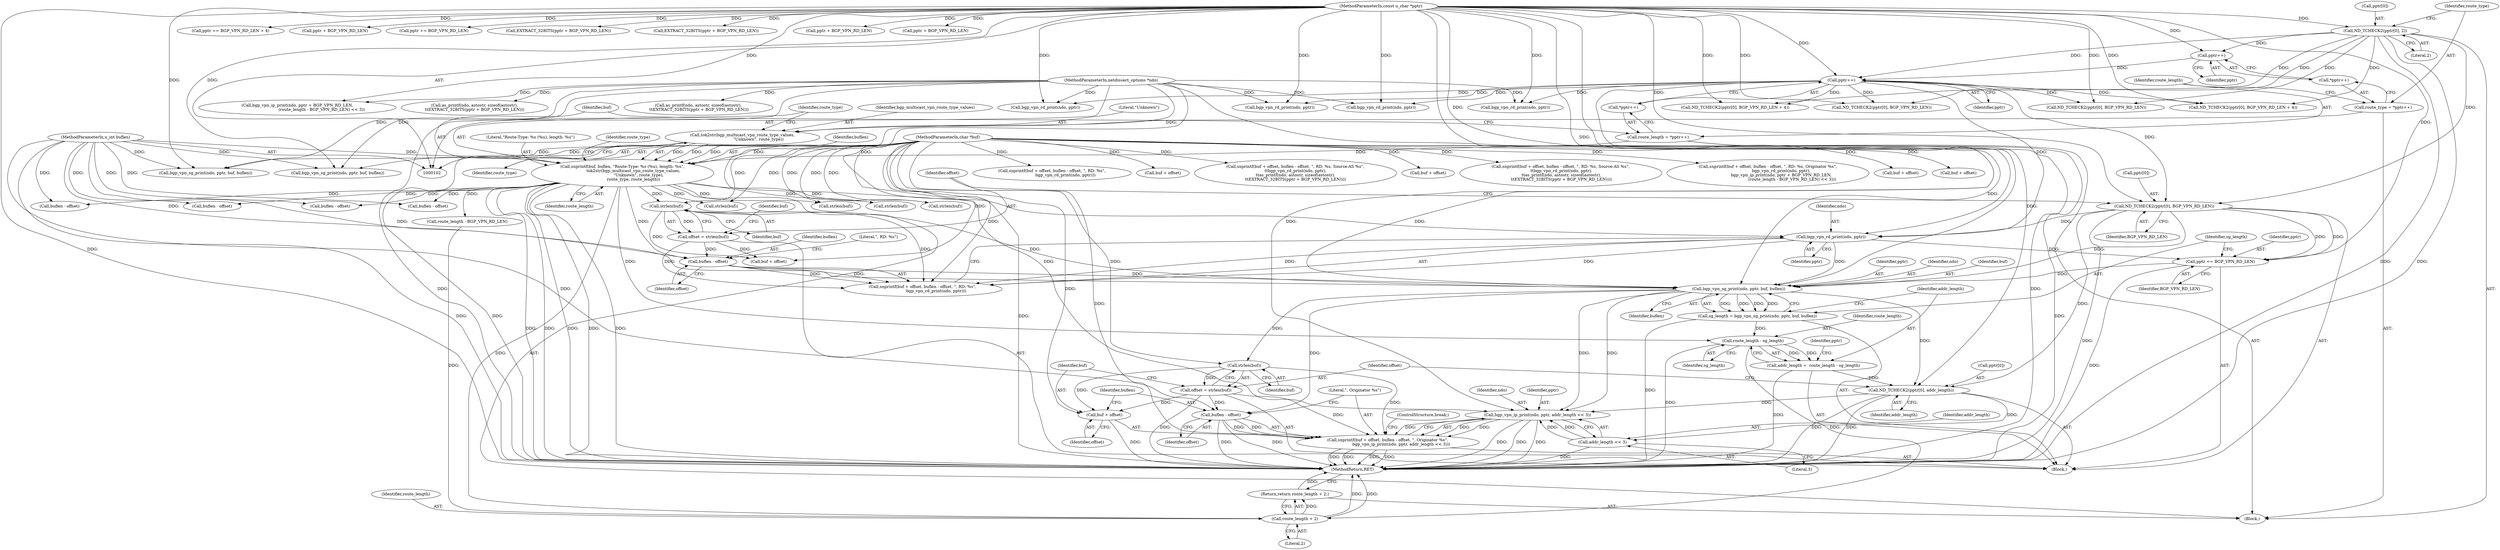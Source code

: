 digraph "0_tcpdump_d515b4b4a300479cdf1a6e0d1bb95bc1f9fee514@pointer" {
"1000232" [label="(Call,bgp_vpn_sg_print(ndo, pptr, buf, buflen))"];
"1000224" [label="(Call,bgp_vpn_rd_print(ndo, pptr))"];
"1000103" [label="(MethodParameterIn,netdissect_options *ndo)"];
"1000207" [label="(Call,ND_TCHECK2(pptr[0], BGP_VPN_RD_LEN))"];
"1000113" [label="(Call,ND_TCHECK2(pptr[0], 2))"];
"1000104" [label="(MethodParameterIn,const u_char *pptr)"];
"1000126" [label="(Call,pptr++)"];
"1000121" [label="(Call,pptr++)"];
"1000227" [label="(Call,pptr += BGP_VPN_RD_LEN)"];
"1000105" [label="(MethodParameterIn,char *buf)"];
"1000214" [label="(Call,strlen(buf))"];
"1000128" [label="(Call,snprintf(buf, buflen, \"Route-Type: %s (%u), length: %u\",\n                 tok2str(bgp_multicast_vpn_route_type_values,\n                         \"Unknown\", route_type),\n                 route_type, route_length))"];
"1000106" [label="(MethodParameterIn,u_int buflen)"];
"1000132" [label="(Call,tok2str(bgp_multicast_vpn_route_type_values,\n                         \"Unknown\", route_type))"];
"1000118" [label="(Call,route_type = *pptr++)"];
"1000123" [label="(Call,route_length = *pptr++)"];
"1000220" [label="(Call,buflen - offset)"];
"1000212" [label="(Call,offset = strlen(buf))"];
"1000230" [label="(Call,sg_length = bgp_vpn_sg_print(ndo, pptr, buf, buflen))"];
"1000239" [label="(Call,route_length - sg_length)"];
"1000237" [label="(Call,addr_length =  route_length - sg_length)"];
"1000242" [label="(Call,ND_TCHECK2(pptr[0], addr_length))"];
"1000259" [label="(Call,bgp_vpn_ip_print(ndo, pptr, addr_length << 3))"];
"1000251" [label="(Call,snprintf(buf + offset, buflen - offset, \", Originator %s\",\n                     bgp_vpn_ip_print(ndo, pptr, addr_length << 3)))"];
"1000262" [label="(Call,addr_length << 3)"];
"1000344" [label="(Call,route_length + 2)"];
"1000343" [label="(Return,return route_length + 2;)"];
"1000249" [label="(Call,strlen(buf))"];
"1000247" [label="(Call,offset = strlen(buf))"];
"1000252" [label="(Call,buf + offset)"];
"1000255" [label="(Call,buflen - offset)"];
"1000135" [label="(Identifier,route_type)"];
"1000263" [label="(Identifier,addr_length)"];
"1000274" [label="(Call,strlen(buf))"];
"1000249" [label="(Call,strlen(buf))"];
"1000257" [label="(Identifier,offset)"];
"1000320" [label="(Call,as_printf(ndo, astostr, sizeof(astostr),\n \t\tEXTRACT_32BITS(pptr + BGP_VPN_RD_LEN)))"];
"1000250" [label="(Identifier,buf)"];
"1000213" [label="(Identifier,offset)"];
"1000280" [label="(Call,buflen - offset)"];
"1000232" [label="(Call,bgp_vpn_sg_print(ndo, pptr, buf, buflen))"];
"1000107" [label="(Block,)"];
"1000125" [label="(Call,*pptr++)"];
"1000229" [label="(Identifier,BGP_VPN_RD_LEN)"];
"1000254" [label="(Identifier,offset)"];
"1000345" [label="(Identifier,route_length)"];
"1000196" [label="(Call,as_printf(ndo, astostr, sizeof(astostr),\n\t\tEXTRACT_32BITS(pptr + BGP_VPN_RD_LEN)))"];
"1000134" [label="(Literal,\"Unknown\")"];
"1000239" [label="(Call,route_length - sg_length)"];
"1000230" [label="(Call,sg_length = bgp_vpn_sg_print(ndo, pptr, buf, buflen))"];
"1000222" [label="(Identifier,offset)"];
"1000344" [label="(Call,route_length + 2)"];
"1000186" [label="(Call,buf + offset)"];
"1000183" [label="(Call,strlen(buf))"];
"1000212" [label="(Call,offset = strlen(buf))"];
"1000228" [label="(Identifier,pptr)"];
"1000118" [label="(Call,route_type = *pptr++)"];
"1000123" [label="(Call,route_length = *pptr++)"];
"1000185" [label="(Call,snprintf(buf + offset, buflen - offset, \", RD: %s, Source-AS %s\",\n\t\tbgp_vpn_rd_print(ndo, pptr),\n\t\tas_printf(ndo, astostr, sizeof(astostr),\n\t\tEXTRACT_32BITS(pptr + BGP_VPN_RD_LEN))))"];
"1000104" [label="(MethodParameterIn,const u_char *pptr)"];
"1000261" [label="(Identifier,pptr)"];
"1000243" [label="(Call,pptr[0])"];
"1000142" [label="(Call,ND_TCHECK2(pptr[0], BGP_VPN_RD_LEN))"];
"1000127" [label="(Identifier,pptr)"];
"1000132" [label="(Call,tok2str(bgp_multicast_vpn_route_type_values,\n                         \"Unknown\", route_type))"];
"1000277" [label="(Call,buf + offset)"];
"1000211" [label="(Identifier,BGP_VPN_RD_LEN)"];
"1000236" [label="(Identifier,buflen)"];
"1000140" [label="(Block,)"];
"1000309" [label="(Call,snprintf(buf + offset, buflen - offset, \", RD: %s, Source-AS %s\",\n \t\tbgp_vpn_rd_print(ndo, pptr),\n \t\tas_printf(ndo, astostr, sizeof(astostr),\n \t\tEXTRACT_32BITS(pptr + BGP_VPN_RD_LEN))))"];
"1000290" [label="(Call,bgp_vpn_sg_print(ndo, pptr, buf, buflen))"];
"1000329" [label="(Call,pptr += BGP_VPN_RD_LEN + 4)"];
"1000131" [label="(Literal,\"Route-Type: %s (%u), length: %u\")"];
"1000174" [label="(Call,ND_TCHECK2(pptr[0], BGP_VPN_RD_LEN + 4))"];
"1000149" [label="(Call,strlen(buf))"];
"1000260" [label="(Identifier,ndo)"];
"1000164" [label="(Call,pptr + BGP_VPN_RD_LEN)"];
"1000307" [label="(Call,strlen(buf))"];
"1000346" [label="(Literal,2)"];
"1000233" [label="(Identifier,ndo)"];
"1000284" [label="(Call,bgp_vpn_rd_print(ndo, pptr))"];
"1000343" [label="(Return,return route_length + 2;)"];
"1000313" [label="(Call,buflen - offset)"];
"1000151" [label="(Call,snprintf(buf + offset, buflen - offset, \", RD: %s, Originator %s\",\n                     bgp_vpn_rd_print(ndo, pptr),\n                     bgp_vpn_ip_print(ndo, pptr + BGP_VPN_RD_LEN,\n                                      (route_length - BGP_VPN_RD_LEN) << 3)))"];
"1000287" [label="(Call,pptr += BGP_VPN_RD_LEN)"];
"1000126" [label="(Call,pptr++)"];
"1000259" [label="(Call,bgp_vpn_ip_print(ndo, pptr, addr_length << 3))"];
"1000139" [label="(Identifier,route_type)"];
"1000221" [label="(Identifier,buflen)"];
"1000207" [label="(Call,ND_TCHECK2(pptr[0], BGP_VPN_RD_LEN))"];
"1000235" [label="(Identifier,buf)"];
"1000244" [label="(Identifier,pptr)"];
"1000237" [label="(Call,addr_length =  route_length - sg_length)"];
"1000267" [label="(Call,ND_TCHECK2(pptr[0], BGP_VPN_RD_LEN))"];
"1000298" [label="(Call,ND_TCHECK2(pptr[0], BGP_VPN_RD_LEN + 4))"];
"1000231" [label="(Identifier,sg_length)"];
"1000117" [label="(Literal,2)"];
"1000251" [label="(Call,snprintf(buf + offset, buflen - offset, \", Originator %s\",\n                     bgp_vpn_ip_print(ndo, pptr, addr_length << 3)))"];
"1000217" [label="(Call,buf + offset)"];
"1000119" [label="(Identifier,route_type)"];
"1000240" [label="(Identifier,route_length)"];
"1000224" [label="(Call,bgp_vpn_rd_print(ndo, pptr))"];
"1000103" [label="(MethodParameterIn,netdissect_options *ndo)"];
"1000128" [label="(Call,snprintf(buf, buflen, \"Route-Type: %s (%u), length: %u\",\n                 tok2str(bgp_multicast_vpn_route_type_values,\n                         \"Unknown\", route_type),\n                 route_type, route_length))"];
"1000129" [label="(Identifier,buf)"];
"1000225" [label="(Identifier,ndo)"];
"1000215" [label="(Identifier,buf)"];
"1000201" [label="(Call,EXTRACT_32BITS(pptr + BGP_VPN_RD_LEN))"];
"1000317" [label="(Call,bgp_vpn_rd_print(ndo, pptr))"];
"1000122" [label="(Identifier,pptr)"];
"1000130" [label="(Identifier,buflen)"];
"1000189" [label="(Call,buflen - offset)"];
"1000247" [label="(Call,offset = strlen(buf))"];
"1000136" [label="(Identifier,route_type)"];
"1000256" [label="(Identifier,buflen)"];
"1000168" [label="(Call,route_length - BGP_VPN_RD_LEN)"];
"1000264" [label="(Literal,3)"];
"1000159" [label="(Call,bgp_vpn_rd_print(ndo, pptr))"];
"1000121" [label="(Call,pptr++)"];
"1000310" [label="(Call,buf + offset)"];
"1000220" [label="(Call,buflen - offset)"];
"1000218" [label="(Identifier,buf)"];
"1000325" [label="(Call,EXTRACT_32BITS(pptr + BGP_VPN_RD_LEN))"];
"1000223" [label="(Literal,\", RD: %s\")"];
"1000253" [label="(Identifier,buf)"];
"1000120" [label="(Call,*pptr++)"];
"1000351" [label="(MethodReturn,RET)"];
"1000137" [label="(Identifier,route_length)"];
"1000234" [label="(Identifier,pptr)"];
"1000124" [label="(Identifier,route_length)"];
"1000202" [label="(Call,pptr + BGP_VPN_RD_LEN)"];
"1000248" [label="(Identifier,offset)"];
"1000246" [label="(Identifier,addr_length)"];
"1000326" [label="(Call,pptr + BGP_VPN_RD_LEN)"];
"1000265" [label="(ControlStructure,break;)"];
"1000162" [label="(Call,bgp_vpn_ip_print(ndo, pptr + BGP_VPN_RD_LEN,\n                                      (route_length - BGP_VPN_RD_LEN) << 3))"];
"1000155" [label="(Call,buflen - offset)"];
"1000214" [label="(Call,strlen(buf))"];
"1000216" [label="(Call,snprintf(buf + offset, buflen - offset, \", RD: %s\",\n                     bgp_vpn_rd_print(ndo, pptr)))"];
"1000334" [label="(Call,bgp_vpn_sg_print(ndo, pptr, buf, buflen))"];
"1000242" [label="(Call,ND_TCHECK2(pptr[0], addr_length))"];
"1000262" [label="(Call,addr_length << 3)"];
"1000258" [label="(Literal,\", Originator %s\")"];
"1000133" [label="(Identifier,bgp_multicast_vpn_route_type_values)"];
"1000113" [label="(Call,ND_TCHECK2(pptr[0], 2))"];
"1000241" [label="(Identifier,sg_length)"];
"1000208" [label="(Call,pptr[0])"];
"1000114" [label="(Call,pptr[0])"];
"1000238" [label="(Identifier,addr_length)"];
"1000227" [label="(Call,pptr += BGP_VPN_RD_LEN)"];
"1000105" [label="(MethodParameterIn,char *buf)"];
"1000193" [label="(Call,bgp_vpn_rd_print(ndo, pptr))"];
"1000152" [label="(Call,buf + offset)"];
"1000252" [label="(Call,buf + offset)"];
"1000106" [label="(MethodParameterIn,u_int buflen)"];
"1000276" [label="(Call,snprintf(buf + offset, buflen - offset, \", RD: %s\",\n                     bgp_vpn_rd_print(ndo, pptr)))"];
"1000226" [label="(Identifier,pptr)"];
"1000255" [label="(Call,buflen - offset)"];
"1000232" -> "1000230"  [label="AST: "];
"1000232" -> "1000236"  [label="CFG: "];
"1000233" -> "1000232"  [label="AST: "];
"1000234" -> "1000232"  [label="AST: "];
"1000235" -> "1000232"  [label="AST: "];
"1000236" -> "1000232"  [label="AST: "];
"1000230" -> "1000232"  [label="CFG: "];
"1000232" -> "1000230"  [label="DDG: "];
"1000232" -> "1000230"  [label="DDG: "];
"1000232" -> "1000230"  [label="DDG: "];
"1000232" -> "1000230"  [label="DDG: "];
"1000224" -> "1000232"  [label="DDG: "];
"1000103" -> "1000232"  [label="DDG: "];
"1000227" -> "1000232"  [label="DDG: "];
"1000207" -> "1000232"  [label="DDG: "];
"1000104" -> "1000232"  [label="DDG: "];
"1000105" -> "1000232"  [label="DDG: "];
"1000214" -> "1000232"  [label="DDG: "];
"1000220" -> "1000232"  [label="DDG: "];
"1000106" -> "1000232"  [label="DDG: "];
"1000232" -> "1000242"  [label="DDG: "];
"1000232" -> "1000249"  [label="DDG: "];
"1000232" -> "1000255"  [label="DDG: "];
"1000232" -> "1000259"  [label="DDG: "];
"1000232" -> "1000259"  [label="DDG: "];
"1000224" -> "1000216"  [label="AST: "];
"1000224" -> "1000226"  [label="CFG: "];
"1000225" -> "1000224"  [label="AST: "];
"1000226" -> "1000224"  [label="AST: "];
"1000216" -> "1000224"  [label="CFG: "];
"1000224" -> "1000216"  [label="DDG: "];
"1000224" -> "1000216"  [label="DDG: "];
"1000103" -> "1000224"  [label="DDG: "];
"1000207" -> "1000224"  [label="DDG: "];
"1000126" -> "1000224"  [label="DDG: "];
"1000104" -> "1000224"  [label="DDG: "];
"1000224" -> "1000227"  [label="DDG: "];
"1000103" -> "1000102"  [label="AST: "];
"1000103" -> "1000351"  [label="DDG: "];
"1000103" -> "1000159"  [label="DDG: "];
"1000103" -> "1000162"  [label="DDG: "];
"1000103" -> "1000193"  [label="DDG: "];
"1000103" -> "1000196"  [label="DDG: "];
"1000103" -> "1000259"  [label="DDG: "];
"1000103" -> "1000284"  [label="DDG: "];
"1000103" -> "1000290"  [label="DDG: "];
"1000103" -> "1000317"  [label="DDG: "];
"1000103" -> "1000320"  [label="DDG: "];
"1000103" -> "1000334"  [label="DDG: "];
"1000207" -> "1000140"  [label="AST: "];
"1000207" -> "1000211"  [label="CFG: "];
"1000208" -> "1000207"  [label="AST: "];
"1000211" -> "1000207"  [label="AST: "];
"1000213" -> "1000207"  [label="CFG: "];
"1000207" -> "1000351"  [label="DDG: "];
"1000113" -> "1000207"  [label="DDG: "];
"1000126" -> "1000207"  [label="DDG: "];
"1000104" -> "1000207"  [label="DDG: "];
"1000207" -> "1000227"  [label="DDG: "];
"1000207" -> "1000227"  [label="DDG: "];
"1000207" -> "1000242"  [label="DDG: "];
"1000113" -> "1000107"  [label="AST: "];
"1000113" -> "1000117"  [label="CFG: "];
"1000114" -> "1000113"  [label="AST: "];
"1000117" -> "1000113"  [label="AST: "];
"1000119" -> "1000113"  [label="CFG: "];
"1000113" -> "1000351"  [label="DDG: "];
"1000113" -> "1000351"  [label="DDG: "];
"1000104" -> "1000113"  [label="DDG: "];
"1000113" -> "1000121"  [label="DDG: "];
"1000113" -> "1000126"  [label="DDG: "];
"1000113" -> "1000142"  [label="DDG: "];
"1000113" -> "1000174"  [label="DDG: "];
"1000113" -> "1000267"  [label="DDG: "];
"1000113" -> "1000298"  [label="DDG: "];
"1000104" -> "1000102"  [label="AST: "];
"1000104" -> "1000351"  [label="DDG: "];
"1000104" -> "1000121"  [label="DDG: "];
"1000104" -> "1000126"  [label="DDG: "];
"1000104" -> "1000142"  [label="DDG: "];
"1000104" -> "1000159"  [label="DDG: "];
"1000104" -> "1000162"  [label="DDG: "];
"1000104" -> "1000164"  [label="DDG: "];
"1000104" -> "1000174"  [label="DDG: "];
"1000104" -> "1000193"  [label="DDG: "];
"1000104" -> "1000201"  [label="DDG: "];
"1000104" -> "1000202"  [label="DDG: "];
"1000104" -> "1000227"  [label="DDG: "];
"1000104" -> "1000242"  [label="DDG: "];
"1000104" -> "1000259"  [label="DDG: "];
"1000104" -> "1000267"  [label="DDG: "];
"1000104" -> "1000284"  [label="DDG: "];
"1000104" -> "1000287"  [label="DDG: "];
"1000104" -> "1000290"  [label="DDG: "];
"1000104" -> "1000298"  [label="DDG: "];
"1000104" -> "1000317"  [label="DDG: "];
"1000104" -> "1000325"  [label="DDG: "];
"1000104" -> "1000326"  [label="DDG: "];
"1000104" -> "1000329"  [label="DDG: "];
"1000104" -> "1000334"  [label="DDG: "];
"1000126" -> "1000125"  [label="AST: "];
"1000126" -> "1000127"  [label="CFG: "];
"1000127" -> "1000126"  [label="AST: "];
"1000125" -> "1000126"  [label="CFG: "];
"1000126" -> "1000351"  [label="DDG: "];
"1000121" -> "1000126"  [label="DDG: "];
"1000126" -> "1000142"  [label="DDG: "];
"1000126" -> "1000159"  [label="DDG: "];
"1000126" -> "1000174"  [label="DDG: "];
"1000126" -> "1000193"  [label="DDG: "];
"1000126" -> "1000267"  [label="DDG: "];
"1000126" -> "1000284"  [label="DDG: "];
"1000126" -> "1000298"  [label="DDG: "];
"1000126" -> "1000317"  [label="DDG: "];
"1000121" -> "1000120"  [label="AST: "];
"1000121" -> "1000122"  [label="CFG: "];
"1000122" -> "1000121"  [label="AST: "];
"1000120" -> "1000121"  [label="CFG: "];
"1000227" -> "1000140"  [label="AST: "];
"1000227" -> "1000229"  [label="CFG: "];
"1000228" -> "1000227"  [label="AST: "];
"1000229" -> "1000227"  [label="AST: "];
"1000231" -> "1000227"  [label="CFG: "];
"1000227" -> "1000351"  [label="DDG: "];
"1000105" -> "1000102"  [label="AST: "];
"1000105" -> "1000351"  [label="DDG: "];
"1000105" -> "1000128"  [label="DDG: "];
"1000105" -> "1000149"  [label="DDG: "];
"1000105" -> "1000151"  [label="DDG: "];
"1000105" -> "1000152"  [label="DDG: "];
"1000105" -> "1000183"  [label="DDG: "];
"1000105" -> "1000185"  [label="DDG: "];
"1000105" -> "1000186"  [label="DDG: "];
"1000105" -> "1000214"  [label="DDG: "];
"1000105" -> "1000216"  [label="DDG: "];
"1000105" -> "1000217"  [label="DDG: "];
"1000105" -> "1000249"  [label="DDG: "];
"1000105" -> "1000251"  [label="DDG: "];
"1000105" -> "1000252"  [label="DDG: "];
"1000105" -> "1000274"  [label="DDG: "];
"1000105" -> "1000276"  [label="DDG: "];
"1000105" -> "1000277"  [label="DDG: "];
"1000105" -> "1000290"  [label="DDG: "];
"1000105" -> "1000307"  [label="DDG: "];
"1000105" -> "1000309"  [label="DDG: "];
"1000105" -> "1000310"  [label="DDG: "];
"1000105" -> "1000334"  [label="DDG: "];
"1000214" -> "1000212"  [label="AST: "];
"1000214" -> "1000215"  [label="CFG: "];
"1000215" -> "1000214"  [label="AST: "];
"1000212" -> "1000214"  [label="CFG: "];
"1000214" -> "1000212"  [label="DDG: "];
"1000128" -> "1000214"  [label="DDG: "];
"1000214" -> "1000216"  [label="DDG: "];
"1000214" -> "1000217"  [label="DDG: "];
"1000128" -> "1000107"  [label="AST: "];
"1000128" -> "1000137"  [label="CFG: "];
"1000129" -> "1000128"  [label="AST: "];
"1000130" -> "1000128"  [label="AST: "];
"1000131" -> "1000128"  [label="AST: "];
"1000132" -> "1000128"  [label="AST: "];
"1000136" -> "1000128"  [label="AST: "];
"1000137" -> "1000128"  [label="AST: "];
"1000139" -> "1000128"  [label="CFG: "];
"1000128" -> "1000351"  [label="DDG: "];
"1000128" -> "1000351"  [label="DDG: "];
"1000128" -> "1000351"  [label="DDG: "];
"1000128" -> "1000351"  [label="DDG: "];
"1000128" -> "1000351"  [label="DDG: "];
"1000106" -> "1000128"  [label="DDG: "];
"1000132" -> "1000128"  [label="DDG: "];
"1000132" -> "1000128"  [label="DDG: "];
"1000132" -> "1000128"  [label="DDG: "];
"1000123" -> "1000128"  [label="DDG: "];
"1000128" -> "1000149"  [label="DDG: "];
"1000128" -> "1000155"  [label="DDG: "];
"1000128" -> "1000168"  [label="DDG: "];
"1000128" -> "1000183"  [label="DDG: "];
"1000128" -> "1000189"  [label="DDG: "];
"1000128" -> "1000220"  [label="DDG: "];
"1000128" -> "1000239"  [label="DDG: "];
"1000128" -> "1000274"  [label="DDG: "];
"1000128" -> "1000280"  [label="DDG: "];
"1000128" -> "1000307"  [label="DDG: "];
"1000128" -> "1000313"  [label="DDG: "];
"1000128" -> "1000344"  [label="DDG: "];
"1000106" -> "1000102"  [label="AST: "];
"1000106" -> "1000351"  [label="DDG: "];
"1000106" -> "1000155"  [label="DDG: "];
"1000106" -> "1000189"  [label="DDG: "];
"1000106" -> "1000220"  [label="DDG: "];
"1000106" -> "1000255"  [label="DDG: "];
"1000106" -> "1000280"  [label="DDG: "];
"1000106" -> "1000290"  [label="DDG: "];
"1000106" -> "1000313"  [label="DDG: "];
"1000106" -> "1000334"  [label="DDG: "];
"1000132" -> "1000135"  [label="CFG: "];
"1000133" -> "1000132"  [label="AST: "];
"1000134" -> "1000132"  [label="AST: "];
"1000135" -> "1000132"  [label="AST: "];
"1000136" -> "1000132"  [label="CFG: "];
"1000132" -> "1000351"  [label="DDG: "];
"1000118" -> "1000132"  [label="DDG: "];
"1000118" -> "1000107"  [label="AST: "];
"1000118" -> "1000120"  [label="CFG: "];
"1000119" -> "1000118"  [label="AST: "];
"1000120" -> "1000118"  [label="AST: "];
"1000124" -> "1000118"  [label="CFG: "];
"1000123" -> "1000107"  [label="AST: "];
"1000123" -> "1000125"  [label="CFG: "];
"1000124" -> "1000123"  [label="AST: "];
"1000125" -> "1000123"  [label="AST: "];
"1000129" -> "1000123"  [label="CFG: "];
"1000123" -> "1000351"  [label="DDG: "];
"1000220" -> "1000216"  [label="AST: "];
"1000220" -> "1000222"  [label="CFG: "];
"1000221" -> "1000220"  [label="AST: "];
"1000222" -> "1000220"  [label="AST: "];
"1000223" -> "1000220"  [label="CFG: "];
"1000220" -> "1000216"  [label="DDG: "];
"1000220" -> "1000216"  [label="DDG: "];
"1000212" -> "1000220"  [label="DDG: "];
"1000212" -> "1000140"  [label="AST: "];
"1000213" -> "1000212"  [label="AST: "];
"1000218" -> "1000212"  [label="CFG: "];
"1000212" -> "1000216"  [label="DDG: "];
"1000212" -> "1000217"  [label="DDG: "];
"1000230" -> "1000140"  [label="AST: "];
"1000231" -> "1000230"  [label="AST: "];
"1000238" -> "1000230"  [label="CFG: "];
"1000230" -> "1000351"  [label="DDG: "];
"1000230" -> "1000239"  [label="DDG: "];
"1000239" -> "1000237"  [label="AST: "];
"1000239" -> "1000241"  [label="CFG: "];
"1000240" -> "1000239"  [label="AST: "];
"1000241" -> "1000239"  [label="AST: "];
"1000237" -> "1000239"  [label="CFG: "];
"1000239" -> "1000351"  [label="DDG: "];
"1000239" -> "1000237"  [label="DDG: "];
"1000239" -> "1000237"  [label="DDG: "];
"1000239" -> "1000344"  [label="DDG: "];
"1000237" -> "1000140"  [label="AST: "];
"1000238" -> "1000237"  [label="AST: "];
"1000244" -> "1000237"  [label="CFG: "];
"1000237" -> "1000351"  [label="DDG: "];
"1000237" -> "1000242"  [label="DDG: "];
"1000242" -> "1000140"  [label="AST: "];
"1000242" -> "1000246"  [label="CFG: "];
"1000243" -> "1000242"  [label="AST: "];
"1000246" -> "1000242"  [label="AST: "];
"1000248" -> "1000242"  [label="CFG: "];
"1000242" -> "1000351"  [label="DDG: "];
"1000242" -> "1000351"  [label="DDG: "];
"1000242" -> "1000259"  [label="DDG: "];
"1000242" -> "1000262"  [label="DDG: "];
"1000259" -> "1000251"  [label="AST: "];
"1000259" -> "1000262"  [label="CFG: "];
"1000260" -> "1000259"  [label="AST: "];
"1000261" -> "1000259"  [label="AST: "];
"1000262" -> "1000259"  [label="AST: "];
"1000251" -> "1000259"  [label="CFG: "];
"1000259" -> "1000351"  [label="DDG: "];
"1000259" -> "1000351"  [label="DDG: "];
"1000259" -> "1000351"  [label="DDG: "];
"1000259" -> "1000251"  [label="DDG: "];
"1000259" -> "1000251"  [label="DDG: "];
"1000259" -> "1000251"  [label="DDG: "];
"1000262" -> "1000259"  [label="DDG: "];
"1000262" -> "1000259"  [label="DDG: "];
"1000251" -> "1000140"  [label="AST: "];
"1000252" -> "1000251"  [label="AST: "];
"1000255" -> "1000251"  [label="AST: "];
"1000258" -> "1000251"  [label="AST: "];
"1000265" -> "1000251"  [label="CFG: "];
"1000251" -> "1000351"  [label="DDG: "];
"1000251" -> "1000351"  [label="DDG: "];
"1000251" -> "1000351"  [label="DDG: "];
"1000251" -> "1000351"  [label="DDG: "];
"1000249" -> "1000251"  [label="DDG: "];
"1000247" -> "1000251"  [label="DDG: "];
"1000255" -> "1000251"  [label="DDG: "];
"1000255" -> "1000251"  [label="DDG: "];
"1000262" -> "1000264"  [label="CFG: "];
"1000263" -> "1000262"  [label="AST: "];
"1000264" -> "1000262"  [label="AST: "];
"1000262" -> "1000351"  [label="DDG: "];
"1000344" -> "1000343"  [label="AST: "];
"1000344" -> "1000346"  [label="CFG: "];
"1000345" -> "1000344"  [label="AST: "];
"1000346" -> "1000344"  [label="AST: "];
"1000343" -> "1000344"  [label="CFG: "];
"1000344" -> "1000351"  [label="DDG: "];
"1000344" -> "1000351"  [label="DDG: "];
"1000344" -> "1000343"  [label="DDG: "];
"1000168" -> "1000344"  [label="DDG: "];
"1000343" -> "1000107"  [label="AST: "];
"1000351" -> "1000343"  [label="CFG: "];
"1000343" -> "1000351"  [label="DDG: "];
"1000249" -> "1000247"  [label="AST: "];
"1000249" -> "1000250"  [label="CFG: "];
"1000250" -> "1000249"  [label="AST: "];
"1000247" -> "1000249"  [label="CFG: "];
"1000249" -> "1000247"  [label="DDG: "];
"1000249" -> "1000252"  [label="DDG: "];
"1000247" -> "1000140"  [label="AST: "];
"1000248" -> "1000247"  [label="AST: "];
"1000253" -> "1000247"  [label="CFG: "];
"1000247" -> "1000351"  [label="DDG: "];
"1000247" -> "1000252"  [label="DDG: "];
"1000247" -> "1000255"  [label="DDG: "];
"1000252" -> "1000254"  [label="CFG: "];
"1000253" -> "1000252"  [label="AST: "];
"1000254" -> "1000252"  [label="AST: "];
"1000256" -> "1000252"  [label="CFG: "];
"1000252" -> "1000351"  [label="DDG: "];
"1000255" -> "1000257"  [label="CFG: "];
"1000256" -> "1000255"  [label="AST: "];
"1000257" -> "1000255"  [label="AST: "];
"1000258" -> "1000255"  [label="CFG: "];
"1000255" -> "1000351"  [label="DDG: "];
"1000255" -> "1000351"  [label="DDG: "];
}
